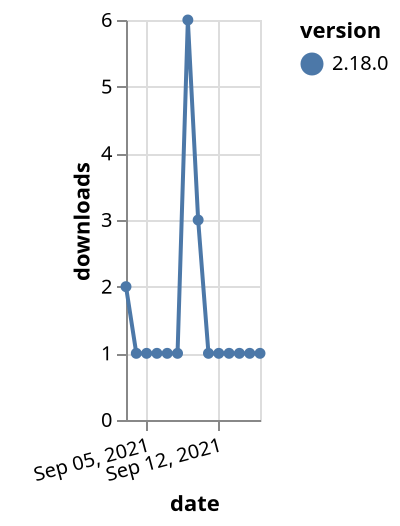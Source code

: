 {"$schema": "https://vega.github.io/schema/vega-lite/v5.json", "description": "A simple bar chart with embedded data.", "data": {"values": [{"date": "2021-09-03", "total": 500, "delta": 2, "version": "2.18.0"}, {"date": "2021-09-04", "total": 501, "delta": 1, "version": "2.18.0"}, {"date": "2021-09-05", "total": 502, "delta": 1, "version": "2.18.0"}, {"date": "2021-09-06", "total": 503, "delta": 1, "version": "2.18.0"}, {"date": "2021-09-07", "total": 504, "delta": 1, "version": "2.18.0"}, {"date": "2021-09-08", "total": 505, "delta": 1, "version": "2.18.0"}, {"date": "2021-09-09", "total": 511, "delta": 6, "version": "2.18.0"}, {"date": "2021-09-10", "total": 514, "delta": 3, "version": "2.18.0"}, {"date": "2021-09-11", "total": 515, "delta": 1, "version": "2.18.0"}, {"date": "2021-09-12", "total": 516, "delta": 1, "version": "2.18.0"}, {"date": "2021-09-13", "total": 517, "delta": 1, "version": "2.18.0"}, {"date": "2021-09-14", "total": 518, "delta": 1, "version": "2.18.0"}, {"date": "2021-09-15", "total": 519, "delta": 1, "version": "2.18.0"}, {"date": "2021-09-16", "total": 520, "delta": 1, "version": "2.18.0"}]}, "width": "container", "mark": {"type": "line", "point": {"filled": true}}, "encoding": {"x": {"field": "date", "type": "temporal", "timeUnit": "yearmonthdate", "title": "date", "axis": {"labelAngle": -15}}, "y": {"field": "delta", "type": "quantitative", "title": "downloads"}, "color": {"field": "version", "type": "nominal"}, "tooltip": {"field": "delta"}}}